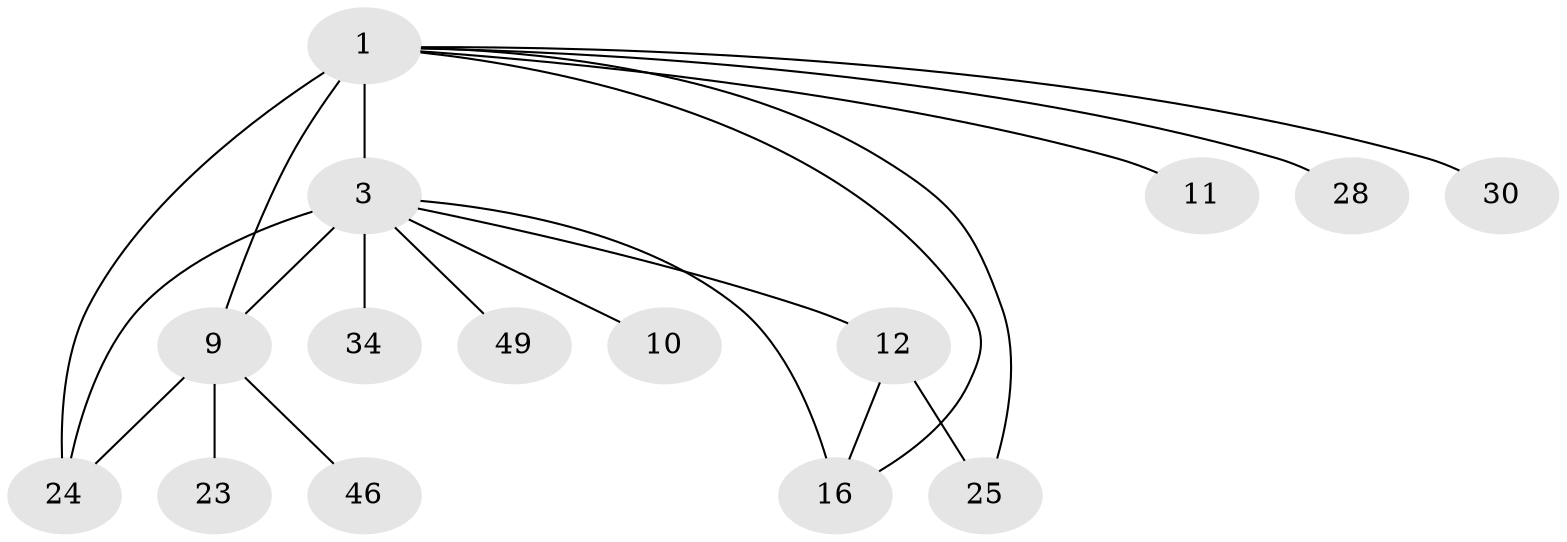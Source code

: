 // original degree distribution, {2: 0.25, 10: 0.038461538461538464, 14: 0.019230769230769232, 8: 0.019230769230769232, 3: 0.17307692307692307, 6: 0.038461538461538464, 5: 0.057692307692307696, 1: 0.38461538461538464, 4: 0.019230769230769232}
// Generated by graph-tools (version 1.1) at 2025/18/03/04/25 18:18:19]
// undirected, 15 vertices, 20 edges
graph export_dot {
graph [start="1"]
  node [color=gray90,style=filled];
  1 [super="+2"];
  3 [super="+43+47+4+19+5+40+50+17+32"];
  9 [super="+33+22+18+42+31+41"];
  10 [super="+38"];
  11;
  12 [super="+15+13"];
  16 [super="+39"];
  23;
  24 [super="+45"];
  25 [super="+26+44"];
  28;
  30;
  34;
  46;
  49;
  1 -- 3 [weight=6];
  1 -- 9 [weight=4];
  1 -- 11;
  1 -- 16;
  1 -- 25;
  1 -- 28;
  1 -- 30;
  1 -- 24;
  3 -- 34;
  3 -- 9 [weight=3];
  3 -- 10;
  3 -- 12;
  3 -- 24;
  3 -- 16;
  3 -- 49;
  9 -- 46;
  9 -- 23;
  9 -- 24;
  12 -- 16;
  12 -- 25 [weight=2];
}
